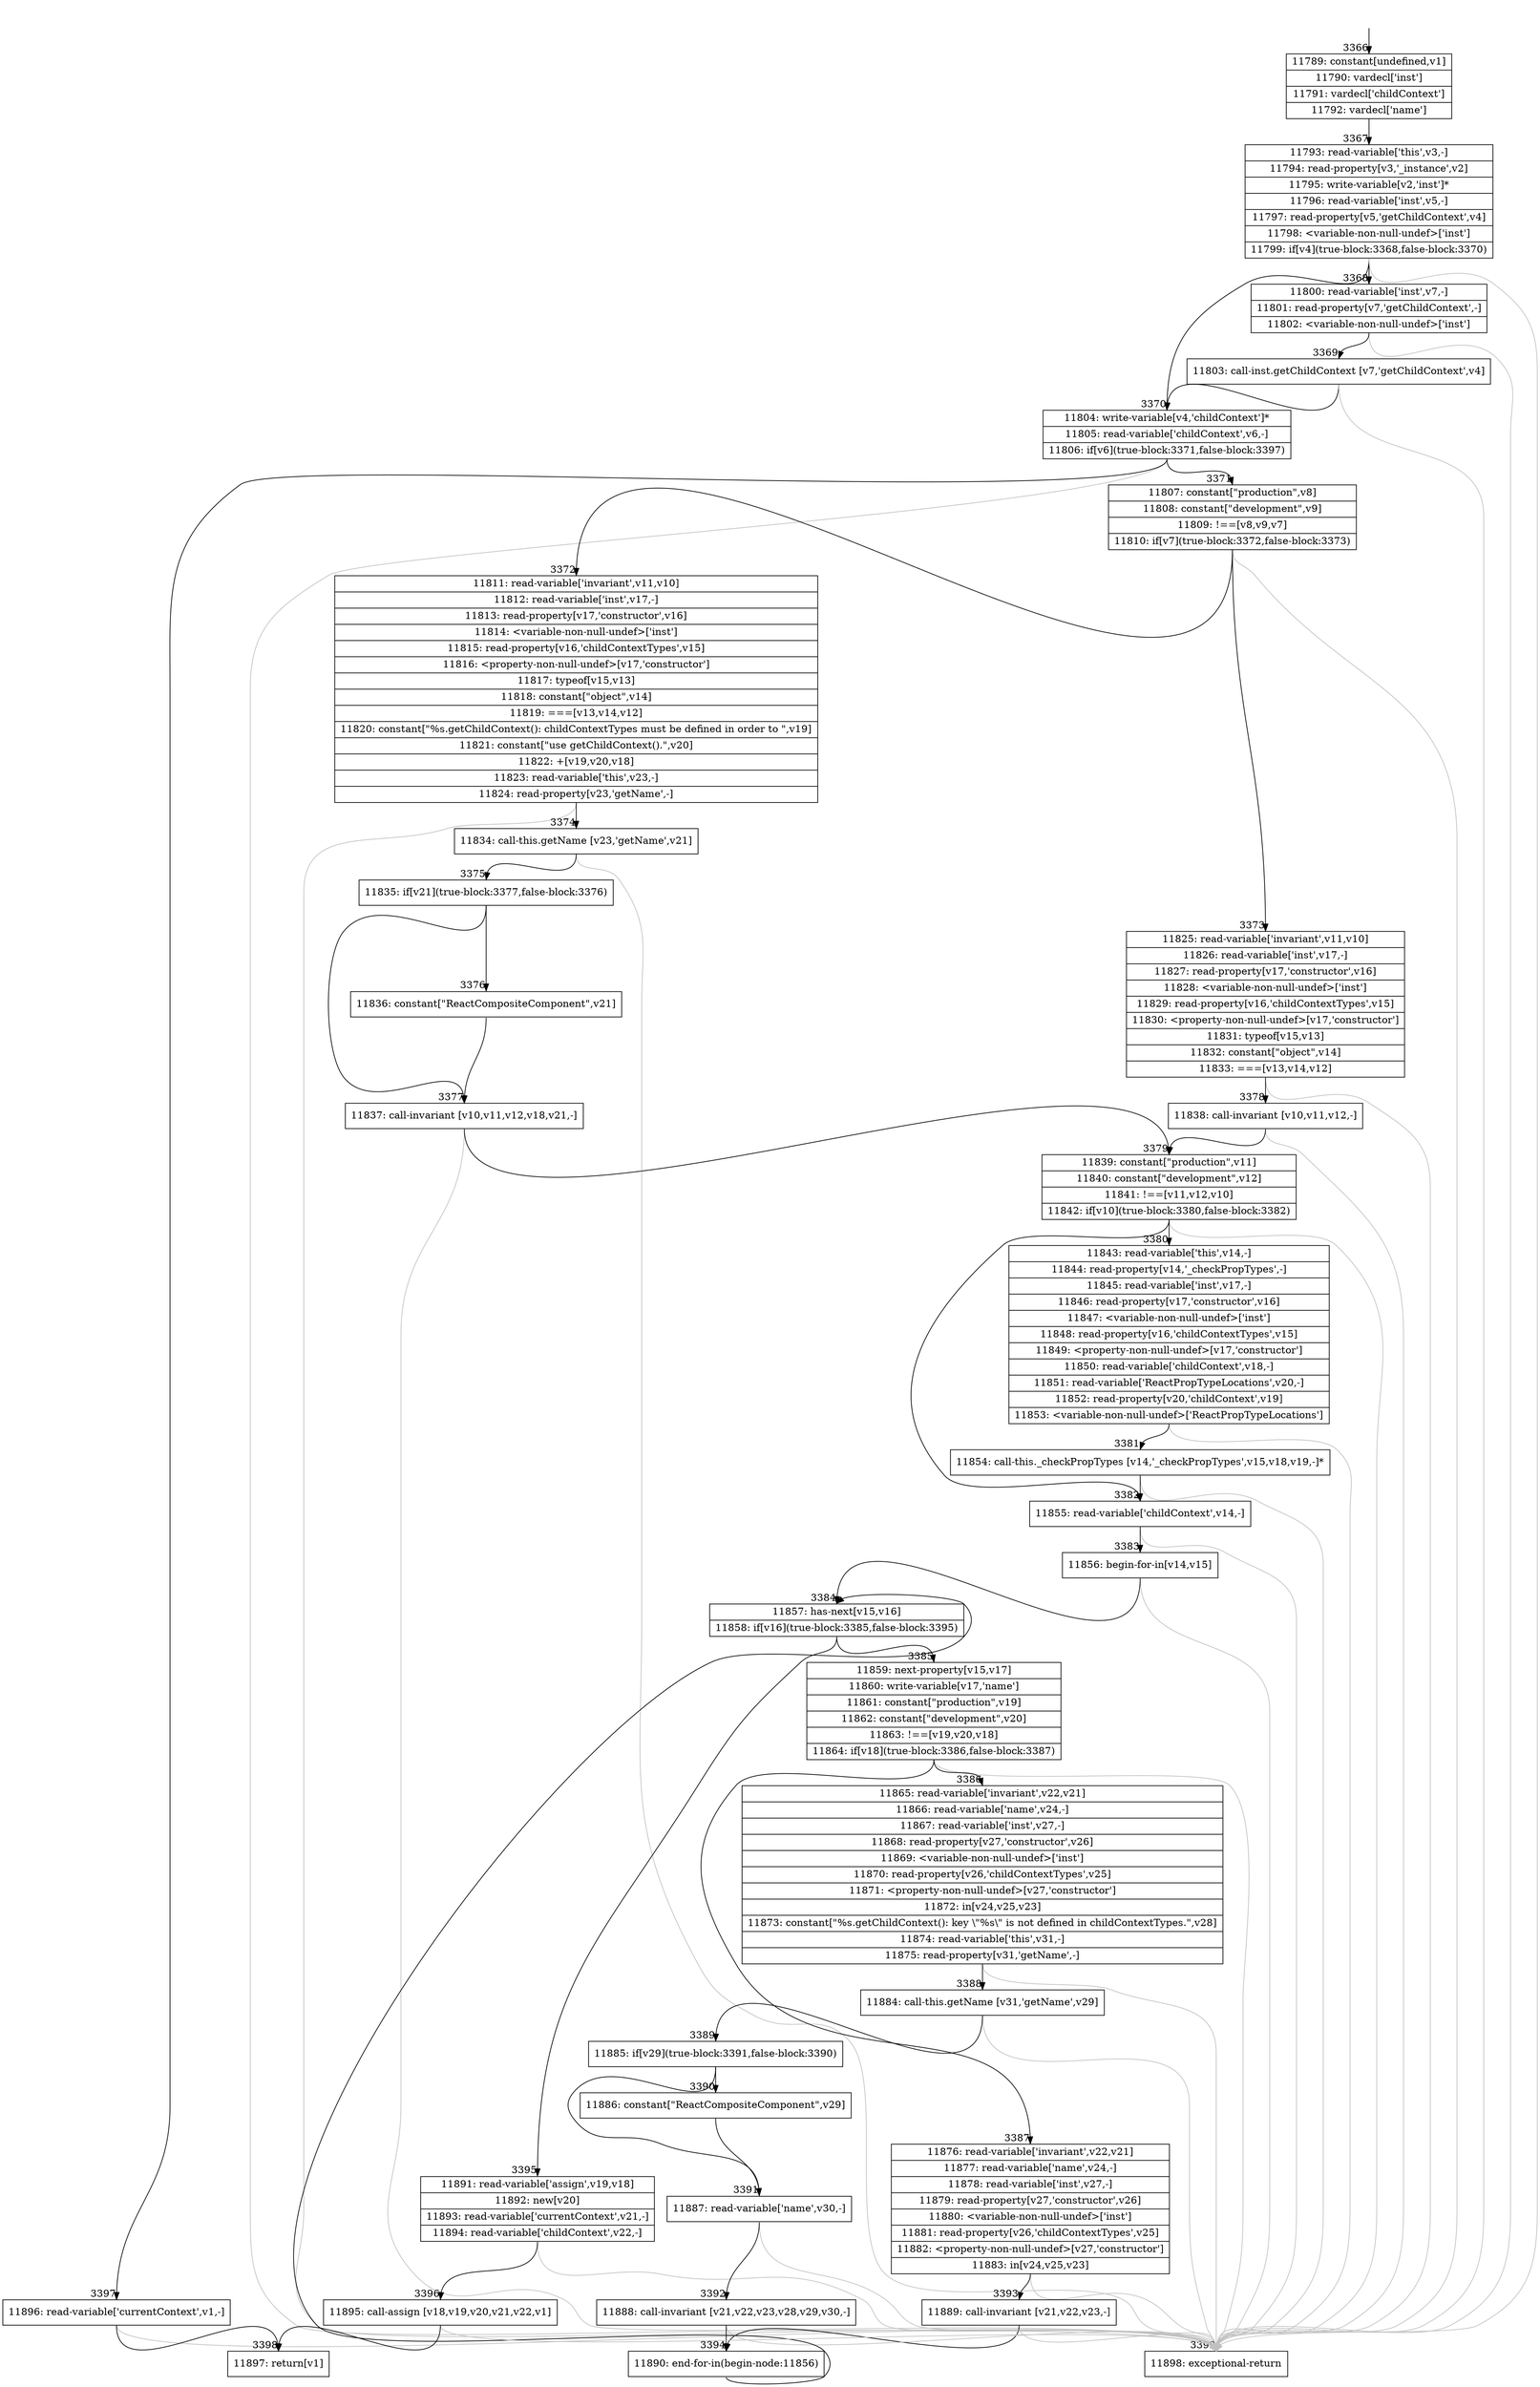 digraph {
rankdir="TD"
BB_entry239[shape=none,label=""];
BB_entry239 -> BB3366 [tailport=s, headport=n, headlabel="    3366"]
BB3366 [shape=record label="{11789: constant[undefined,v1]|11790: vardecl['inst']|11791: vardecl['childContext']|11792: vardecl['name']}" ] 
BB3366 -> BB3367 [tailport=s, headport=n, headlabel="      3367"]
BB3367 [shape=record label="{11793: read-variable['this',v3,-]|11794: read-property[v3,'_instance',v2]|11795: write-variable[v2,'inst']*|11796: read-variable['inst',v5,-]|11797: read-property[v5,'getChildContext',v4]|11798: \<variable-non-null-undef\>['inst']|11799: if[v4](true-block:3368,false-block:3370)}" ] 
BB3367 -> BB3370 [tailport=s, headport=n, headlabel="      3370"]
BB3367 -> BB3368 [tailport=s, headport=n, headlabel="      3368"]
BB3367 -> BB3399 [tailport=s, headport=n, color=gray, headlabel="      3399"]
BB3368 [shape=record label="{11800: read-variable['inst',v7,-]|11801: read-property[v7,'getChildContext',-]|11802: \<variable-non-null-undef\>['inst']}" ] 
BB3368 -> BB3369 [tailport=s, headport=n, headlabel="      3369"]
BB3368 -> BB3399 [tailport=s, headport=n, color=gray]
BB3369 [shape=record label="{11803: call-inst.getChildContext [v7,'getChildContext',v4]}" ] 
BB3369 -> BB3370 [tailport=s, headport=n]
BB3369 -> BB3399 [tailport=s, headport=n, color=gray]
BB3370 [shape=record label="{11804: write-variable[v4,'childContext']*|11805: read-variable['childContext',v6,-]|11806: if[v6](true-block:3371,false-block:3397)}" ] 
BB3370 -> BB3371 [tailport=s, headport=n, headlabel="      3371"]
BB3370 -> BB3397 [tailport=s, headport=n, headlabel="      3397"]
BB3370 -> BB3399 [tailport=s, headport=n, color=gray]
BB3371 [shape=record label="{11807: constant[\"production\",v8]|11808: constant[\"development\",v9]|11809: !==[v8,v9,v7]|11810: if[v7](true-block:3372,false-block:3373)}" ] 
BB3371 -> BB3372 [tailport=s, headport=n, headlabel="      3372"]
BB3371 -> BB3373 [tailport=s, headport=n, headlabel="      3373"]
BB3371 -> BB3399 [tailport=s, headport=n, color=gray]
BB3372 [shape=record label="{11811: read-variable['invariant',v11,v10]|11812: read-variable['inst',v17,-]|11813: read-property[v17,'constructor',v16]|11814: \<variable-non-null-undef\>['inst']|11815: read-property[v16,'childContextTypes',v15]|11816: \<property-non-null-undef\>[v17,'constructor']|11817: typeof[v15,v13]|11818: constant[\"object\",v14]|11819: ===[v13,v14,v12]|11820: constant[\"%s.getChildContext(): childContextTypes must be defined in order to \",v19]|11821: constant[\"use getChildContext().\",v20]|11822: +[v19,v20,v18]|11823: read-variable['this',v23,-]|11824: read-property[v23,'getName',-]}" ] 
BB3372 -> BB3374 [tailport=s, headport=n, headlabel="      3374"]
BB3372 -> BB3399 [tailport=s, headport=n, color=gray]
BB3373 [shape=record label="{11825: read-variable['invariant',v11,v10]|11826: read-variable['inst',v17,-]|11827: read-property[v17,'constructor',v16]|11828: \<variable-non-null-undef\>['inst']|11829: read-property[v16,'childContextTypes',v15]|11830: \<property-non-null-undef\>[v17,'constructor']|11831: typeof[v15,v13]|11832: constant[\"object\",v14]|11833: ===[v13,v14,v12]}" ] 
BB3373 -> BB3378 [tailport=s, headport=n, headlabel="      3378"]
BB3373 -> BB3399 [tailport=s, headport=n, color=gray]
BB3374 [shape=record label="{11834: call-this.getName [v23,'getName',v21]}" ] 
BB3374 -> BB3375 [tailport=s, headport=n, headlabel="      3375"]
BB3374 -> BB3399 [tailport=s, headport=n, color=gray]
BB3375 [shape=record label="{11835: if[v21](true-block:3377,false-block:3376)}" ] 
BB3375 -> BB3377 [tailport=s, headport=n, headlabel="      3377"]
BB3375 -> BB3376 [tailport=s, headport=n, headlabel="      3376"]
BB3376 [shape=record label="{11836: constant[\"ReactCompositeComponent\",v21]}" ] 
BB3376 -> BB3377 [tailport=s, headport=n]
BB3377 [shape=record label="{11837: call-invariant [v10,v11,v12,v18,v21,-]}" ] 
BB3377 -> BB3379 [tailport=s, headport=n, headlabel="      3379"]
BB3377 -> BB3399 [tailport=s, headport=n, color=gray]
BB3378 [shape=record label="{11838: call-invariant [v10,v11,v12,-]}" ] 
BB3378 -> BB3379 [tailport=s, headport=n]
BB3378 -> BB3399 [tailport=s, headport=n, color=gray]
BB3379 [shape=record label="{11839: constant[\"production\",v11]|11840: constant[\"development\",v12]|11841: !==[v11,v12,v10]|11842: if[v10](true-block:3380,false-block:3382)}" ] 
BB3379 -> BB3380 [tailport=s, headport=n, headlabel="      3380"]
BB3379 -> BB3382 [tailport=s, headport=n, headlabel="      3382"]
BB3379 -> BB3399 [tailport=s, headport=n, color=gray]
BB3380 [shape=record label="{11843: read-variable['this',v14,-]|11844: read-property[v14,'_checkPropTypes',-]|11845: read-variable['inst',v17,-]|11846: read-property[v17,'constructor',v16]|11847: \<variable-non-null-undef\>['inst']|11848: read-property[v16,'childContextTypes',v15]|11849: \<property-non-null-undef\>[v17,'constructor']|11850: read-variable['childContext',v18,-]|11851: read-variable['ReactPropTypeLocations',v20,-]|11852: read-property[v20,'childContext',v19]|11853: \<variable-non-null-undef\>['ReactPropTypeLocations']}" ] 
BB3380 -> BB3381 [tailport=s, headport=n, headlabel="      3381"]
BB3380 -> BB3399 [tailport=s, headport=n, color=gray]
BB3381 [shape=record label="{11854: call-this._checkPropTypes [v14,'_checkPropTypes',v15,v18,v19,-]*}" ] 
BB3381 -> BB3382 [tailport=s, headport=n]
BB3381 -> BB3399 [tailport=s, headport=n, color=gray]
BB3382 [shape=record label="{11855: read-variable['childContext',v14,-]}" ] 
BB3382 -> BB3383 [tailport=s, headport=n, headlabel="      3383"]
BB3382 -> BB3399 [tailport=s, headport=n, color=gray]
BB3383 [shape=record label="{11856: begin-for-in[v14,v15]}" ] 
BB3383 -> BB3384 [tailport=s, headport=n, headlabel="      3384"]
BB3383 -> BB3399 [tailport=s, headport=n, color=gray]
BB3384 [shape=record label="{11857: has-next[v15,v16]|11858: if[v16](true-block:3385,false-block:3395)}" ] 
BB3384 -> BB3385 [tailport=s, headport=n, headlabel="      3385"]
BB3384 -> BB3395 [tailport=s, headport=n, headlabel="      3395"]
BB3385 [shape=record label="{11859: next-property[v15,v17]|11860: write-variable[v17,'name']|11861: constant[\"production\",v19]|11862: constant[\"development\",v20]|11863: !==[v19,v20,v18]|11864: if[v18](true-block:3386,false-block:3387)}" ] 
BB3385 -> BB3386 [tailport=s, headport=n, headlabel="      3386"]
BB3385 -> BB3387 [tailport=s, headport=n, headlabel="      3387"]
BB3385 -> BB3399 [tailport=s, headport=n, color=gray]
BB3386 [shape=record label="{11865: read-variable['invariant',v22,v21]|11866: read-variable['name',v24,-]|11867: read-variable['inst',v27,-]|11868: read-property[v27,'constructor',v26]|11869: \<variable-non-null-undef\>['inst']|11870: read-property[v26,'childContextTypes',v25]|11871: \<property-non-null-undef\>[v27,'constructor']|11872: in[v24,v25,v23]|11873: constant[\"%s.getChildContext(): key \\\"%s\\\" is not defined in childContextTypes.\",v28]|11874: read-variable['this',v31,-]|11875: read-property[v31,'getName',-]}" ] 
BB3386 -> BB3388 [tailport=s, headport=n, headlabel="      3388"]
BB3386 -> BB3399 [tailport=s, headport=n, color=gray]
BB3387 [shape=record label="{11876: read-variable['invariant',v22,v21]|11877: read-variable['name',v24,-]|11878: read-variable['inst',v27,-]|11879: read-property[v27,'constructor',v26]|11880: \<variable-non-null-undef\>['inst']|11881: read-property[v26,'childContextTypes',v25]|11882: \<property-non-null-undef\>[v27,'constructor']|11883: in[v24,v25,v23]}" ] 
BB3387 -> BB3393 [tailport=s, headport=n, headlabel="      3393"]
BB3387 -> BB3399 [tailport=s, headport=n, color=gray]
BB3388 [shape=record label="{11884: call-this.getName [v31,'getName',v29]}" ] 
BB3388 -> BB3389 [tailport=s, headport=n, headlabel="      3389"]
BB3388 -> BB3399 [tailport=s, headport=n, color=gray]
BB3389 [shape=record label="{11885: if[v29](true-block:3391,false-block:3390)}" ] 
BB3389 -> BB3391 [tailport=s, headport=n, headlabel="      3391"]
BB3389 -> BB3390 [tailport=s, headport=n, headlabel="      3390"]
BB3390 [shape=record label="{11886: constant[\"ReactCompositeComponent\",v29]}" ] 
BB3390 -> BB3391 [tailport=s, headport=n]
BB3391 [shape=record label="{11887: read-variable['name',v30,-]}" ] 
BB3391 -> BB3392 [tailport=s, headport=n, headlabel="      3392"]
BB3391 -> BB3399 [tailport=s, headport=n, color=gray]
BB3392 [shape=record label="{11888: call-invariant [v21,v22,v23,v28,v29,v30,-]}" ] 
BB3392 -> BB3394 [tailport=s, headport=n, headlabel="      3394"]
BB3392 -> BB3399 [tailport=s, headport=n, color=gray]
BB3393 [shape=record label="{11889: call-invariant [v21,v22,v23,-]}" ] 
BB3393 -> BB3394 [tailport=s, headport=n]
BB3393 -> BB3399 [tailport=s, headport=n, color=gray]
BB3394 [shape=record label="{11890: end-for-in(begin-node:11856)}" ] 
BB3394 -> BB3384 [tailport=s, headport=n]
BB3395 [shape=record label="{11891: read-variable['assign',v19,v18]|11892: new[v20]|11893: read-variable['currentContext',v21,-]|11894: read-variable['childContext',v22,-]}" ] 
BB3395 -> BB3396 [tailport=s, headport=n, headlabel="      3396"]
BB3395 -> BB3399 [tailport=s, headport=n, color=gray]
BB3396 [shape=record label="{11895: call-assign [v18,v19,v20,v21,v22,v1]}" ] 
BB3396 -> BB3398 [tailport=s, headport=n, headlabel="      3398"]
BB3396 -> BB3399 [tailport=s, headport=n, color=gray]
BB3397 [shape=record label="{11896: read-variable['currentContext',v1,-]}" ] 
BB3397 -> BB3398 [tailport=s, headport=n]
BB3397 -> BB3399 [tailport=s, headport=n, color=gray]
BB3398 [shape=record label="{11897: return[v1]}" ] 
BB3399 [shape=record label="{11898: exceptional-return}" ] 
//#$~ 6574
}
